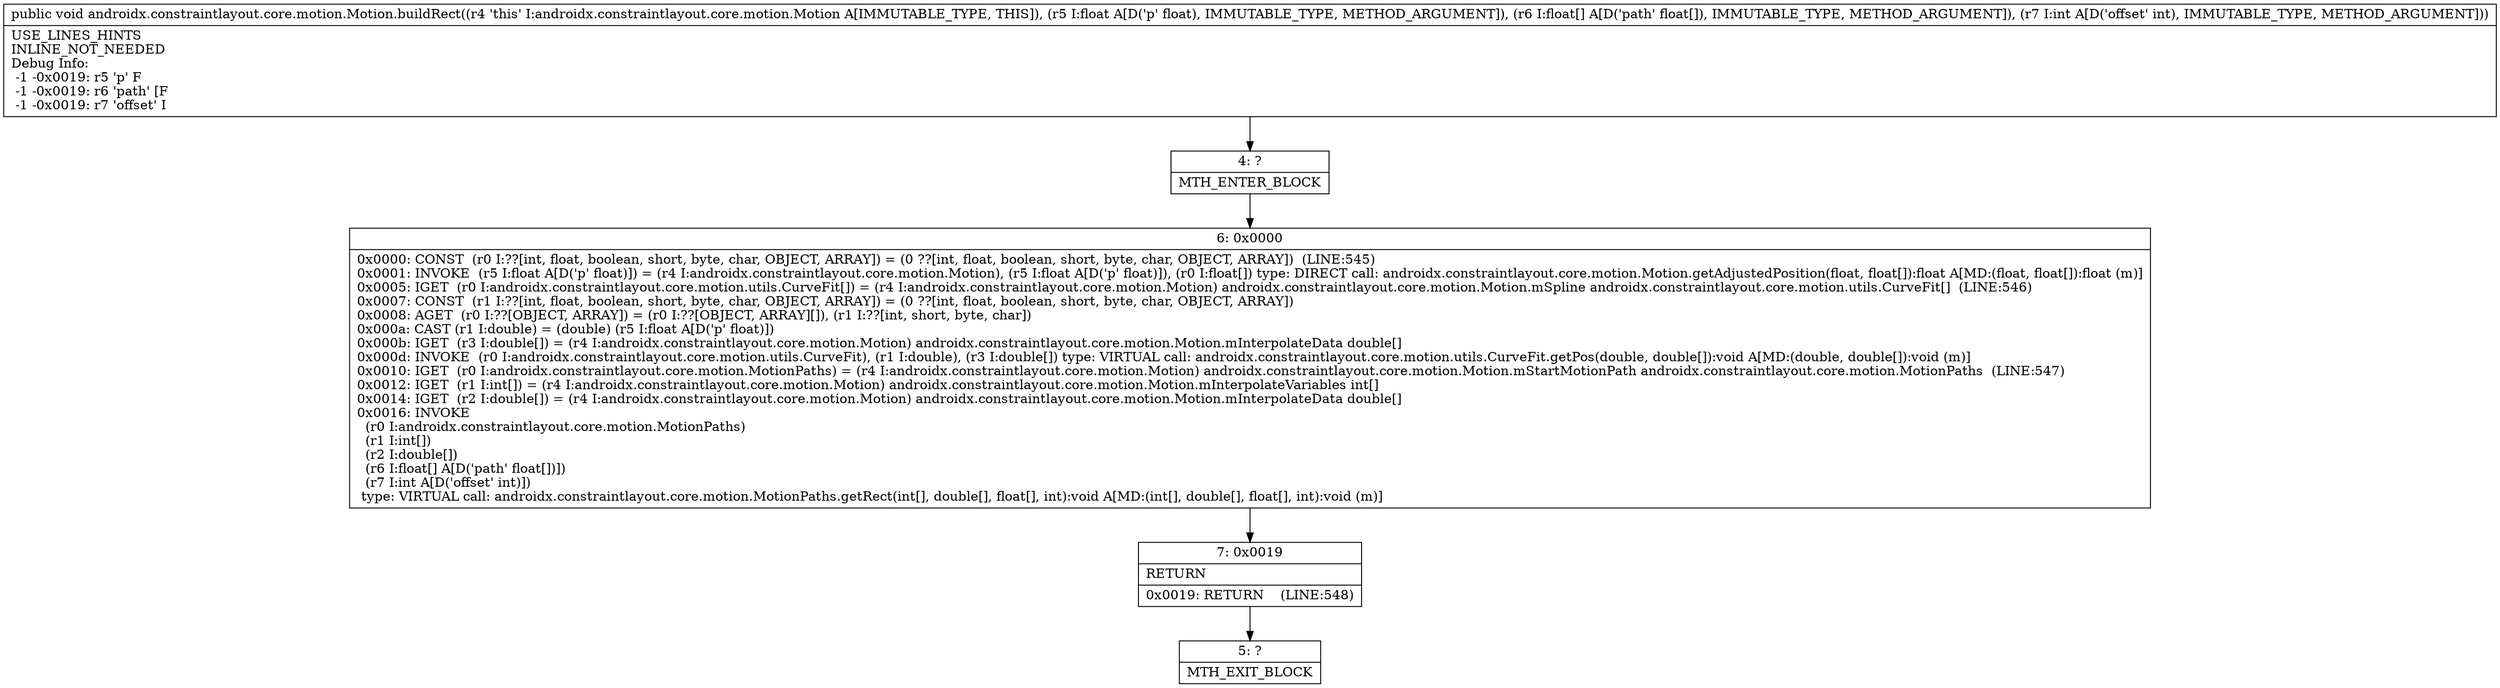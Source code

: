 digraph "CFG forandroidx.constraintlayout.core.motion.Motion.buildRect(F[FI)V" {
Node_4 [shape=record,label="{4\:\ ?|MTH_ENTER_BLOCK\l}"];
Node_6 [shape=record,label="{6\:\ 0x0000|0x0000: CONST  (r0 I:??[int, float, boolean, short, byte, char, OBJECT, ARRAY]) = (0 ??[int, float, boolean, short, byte, char, OBJECT, ARRAY])  (LINE:545)\l0x0001: INVOKE  (r5 I:float A[D('p' float)]) = (r4 I:androidx.constraintlayout.core.motion.Motion), (r5 I:float A[D('p' float)]), (r0 I:float[]) type: DIRECT call: androidx.constraintlayout.core.motion.Motion.getAdjustedPosition(float, float[]):float A[MD:(float, float[]):float (m)]\l0x0005: IGET  (r0 I:androidx.constraintlayout.core.motion.utils.CurveFit[]) = (r4 I:androidx.constraintlayout.core.motion.Motion) androidx.constraintlayout.core.motion.Motion.mSpline androidx.constraintlayout.core.motion.utils.CurveFit[]  (LINE:546)\l0x0007: CONST  (r1 I:??[int, float, boolean, short, byte, char, OBJECT, ARRAY]) = (0 ??[int, float, boolean, short, byte, char, OBJECT, ARRAY]) \l0x0008: AGET  (r0 I:??[OBJECT, ARRAY]) = (r0 I:??[OBJECT, ARRAY][]), (r1 I:??[int, short, byte, char]) \l0x000a: CAST (r1 I:double) = (double) (r5 I:float A[D('p' float)]) \l0x000b: IGET  (r3 I:double[]) = (r4 I:androidx.constraintlayout.core.motion.Motion) androidx.constraintlayout.core.motion.Motion.mInterpolateData double[] \l0x000d: INVOKE  (r0 I:androidx.constraintlayout.core.motion.utils.CurveFit), (r1 I:double), (r3 I:double[]) type: VIRTUAL call: androidx.constraintlayout.core.motion.utils.CurveFit.getPos(double, double[]):void A[MD:(double, double[]):void (m)]\l0x0010: IGET  (r0 I:androidx.constraintlayout.core.motion.MotionPaths) = (r4 I:androidx.constraintlayout.core.motion.Motion) androidx.constraintlayout.core.motion.Motion.mStartMotionPath androidx.constraintlayout.core.motion.MotionPaths  (LINE:547)\l0x0012: IGET  (r1 I:int[]) = (r4 I:androidx.constraintlayout.core.motion.Motion) androidx.constraintlayout.core.motion.Motion.mInterpolateVariables int[] \l0x0014: IGET  (r2 I:double[]) = (r4 I:androidx.constraintlayout.core.motion.Motion) androidx.constraintlayout.core.motion.Motion.mInterpolateData double[] \l0x0016: INVOKE  \l  (r0 I:androidx.constraintlayout.core.motion.MotionPaths)\l  (r1 I:int[])\l  (r2 I:double[])\l  (r6 I:float[] A[D('path' float[])])\l  (r7 I:int A[D('offset' int)])\l type: VIRTUAL call: androidx.constraintlayout.core.motion.MotionPaths.getRect(int[], double[], float[], int):void A[MD:(int[], double[], float[], int):void (m)]\l}"];
Node_7 [shape=record,label="{7\:\ 0x0019|RETURN\l|0x0019: RETURN    (LINE:548)\l}"];
Node_5 [shape=record,label="{5\:\ ?|MTH_EXIT_BLOCK\l}"];
MethodNode[shape=record,label="{public void androidx.constraintlayout.core.motion.Motion.buildRect((r4 'this' I:androidx.constraintlayout.core.motion.Motion A[IMMUTABLE_TYPE, THIS]), (r5 I:float A[D('p' float), IMMUTABLE_TYPE, METHOD_ARGUMENT]), (r6 I:float[] A[D('path' float[]), IMMUTABLE_TYPE, METHOD_ARGUMENT]), (r7 I:int A[D('offset' int), IMMUTABLE_TYPE, METHOD_ARGUMENT]))  | USE_LINES_HINTS\lINLINE_NOT_NEEDED\lDebug Info:\l  \-1 \-0x0019: r5 'p' F\l  \-1 \-0x0019: r6 'path' [F\l  \-1 \-0x0019: r7 'offset' I\l}"];
MethodNode -> Node_4;Node_4 -> Node_6;
Node_6 -> Node_7;
Node_7 -> Node_5;
}

